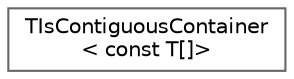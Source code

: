 digraph "Graphical Class Hierarchy"
{
 // INTERACTIVE_SVG=YES
 // LATEX_PDF_SIZE
  bgcolor="transparent";
  edge [fontname=Helvetica,fontsize=10,labelfontname=Helvetica,labelfontsize=10];
  node [fontname=Helvetica,fontsize=10,shape=box,height=0.2,width=0.4];
  rankdir="LR";
  Node0 [id="Node000000",label="TIsContiguousContainer\l\< const T[]\>",height=0.2,width=0.4,color="grey40", fillcolor="white", style="filled",URL="$d3/def/structTIsContiguousContainer_3_01const_01T_0f_0e_4.html",tooltip=" "];
}
